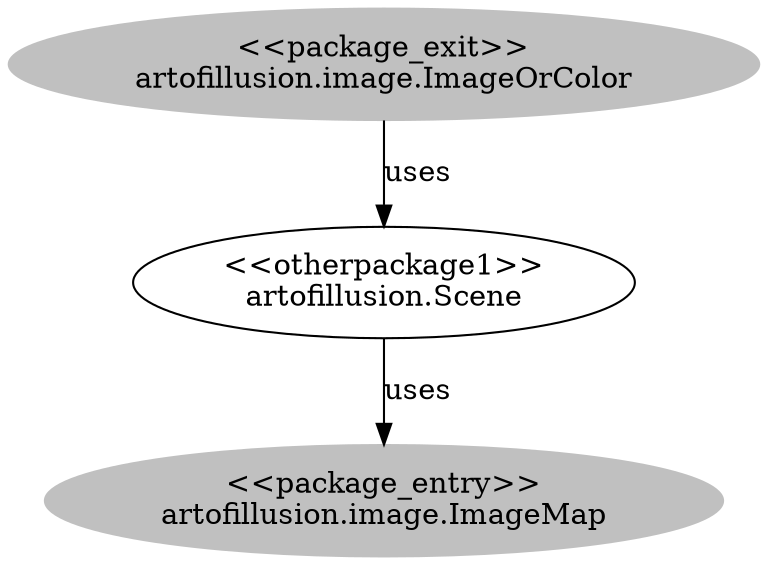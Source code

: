 digraph cd {
	artofillusion_image_ImageOrColor [label="<<package_exit>>
artofillusion.image.ImageOrColor",style=filled,color="grey"];
	artofillusion_image_ImageMap [label="<<package_entry>>
artofillusion.image.ImageMap",style=filled,color="grey"];
	artofillusion_Scene [label="<<otherpackage1>>
artofillusion.Scene"];
	artofillusion_image_ImageOrColor -> artofillusion_Scene [label=uses];
	artofillusion_Scene -> artofillusion_image_ImageMap [label=uses];
}
